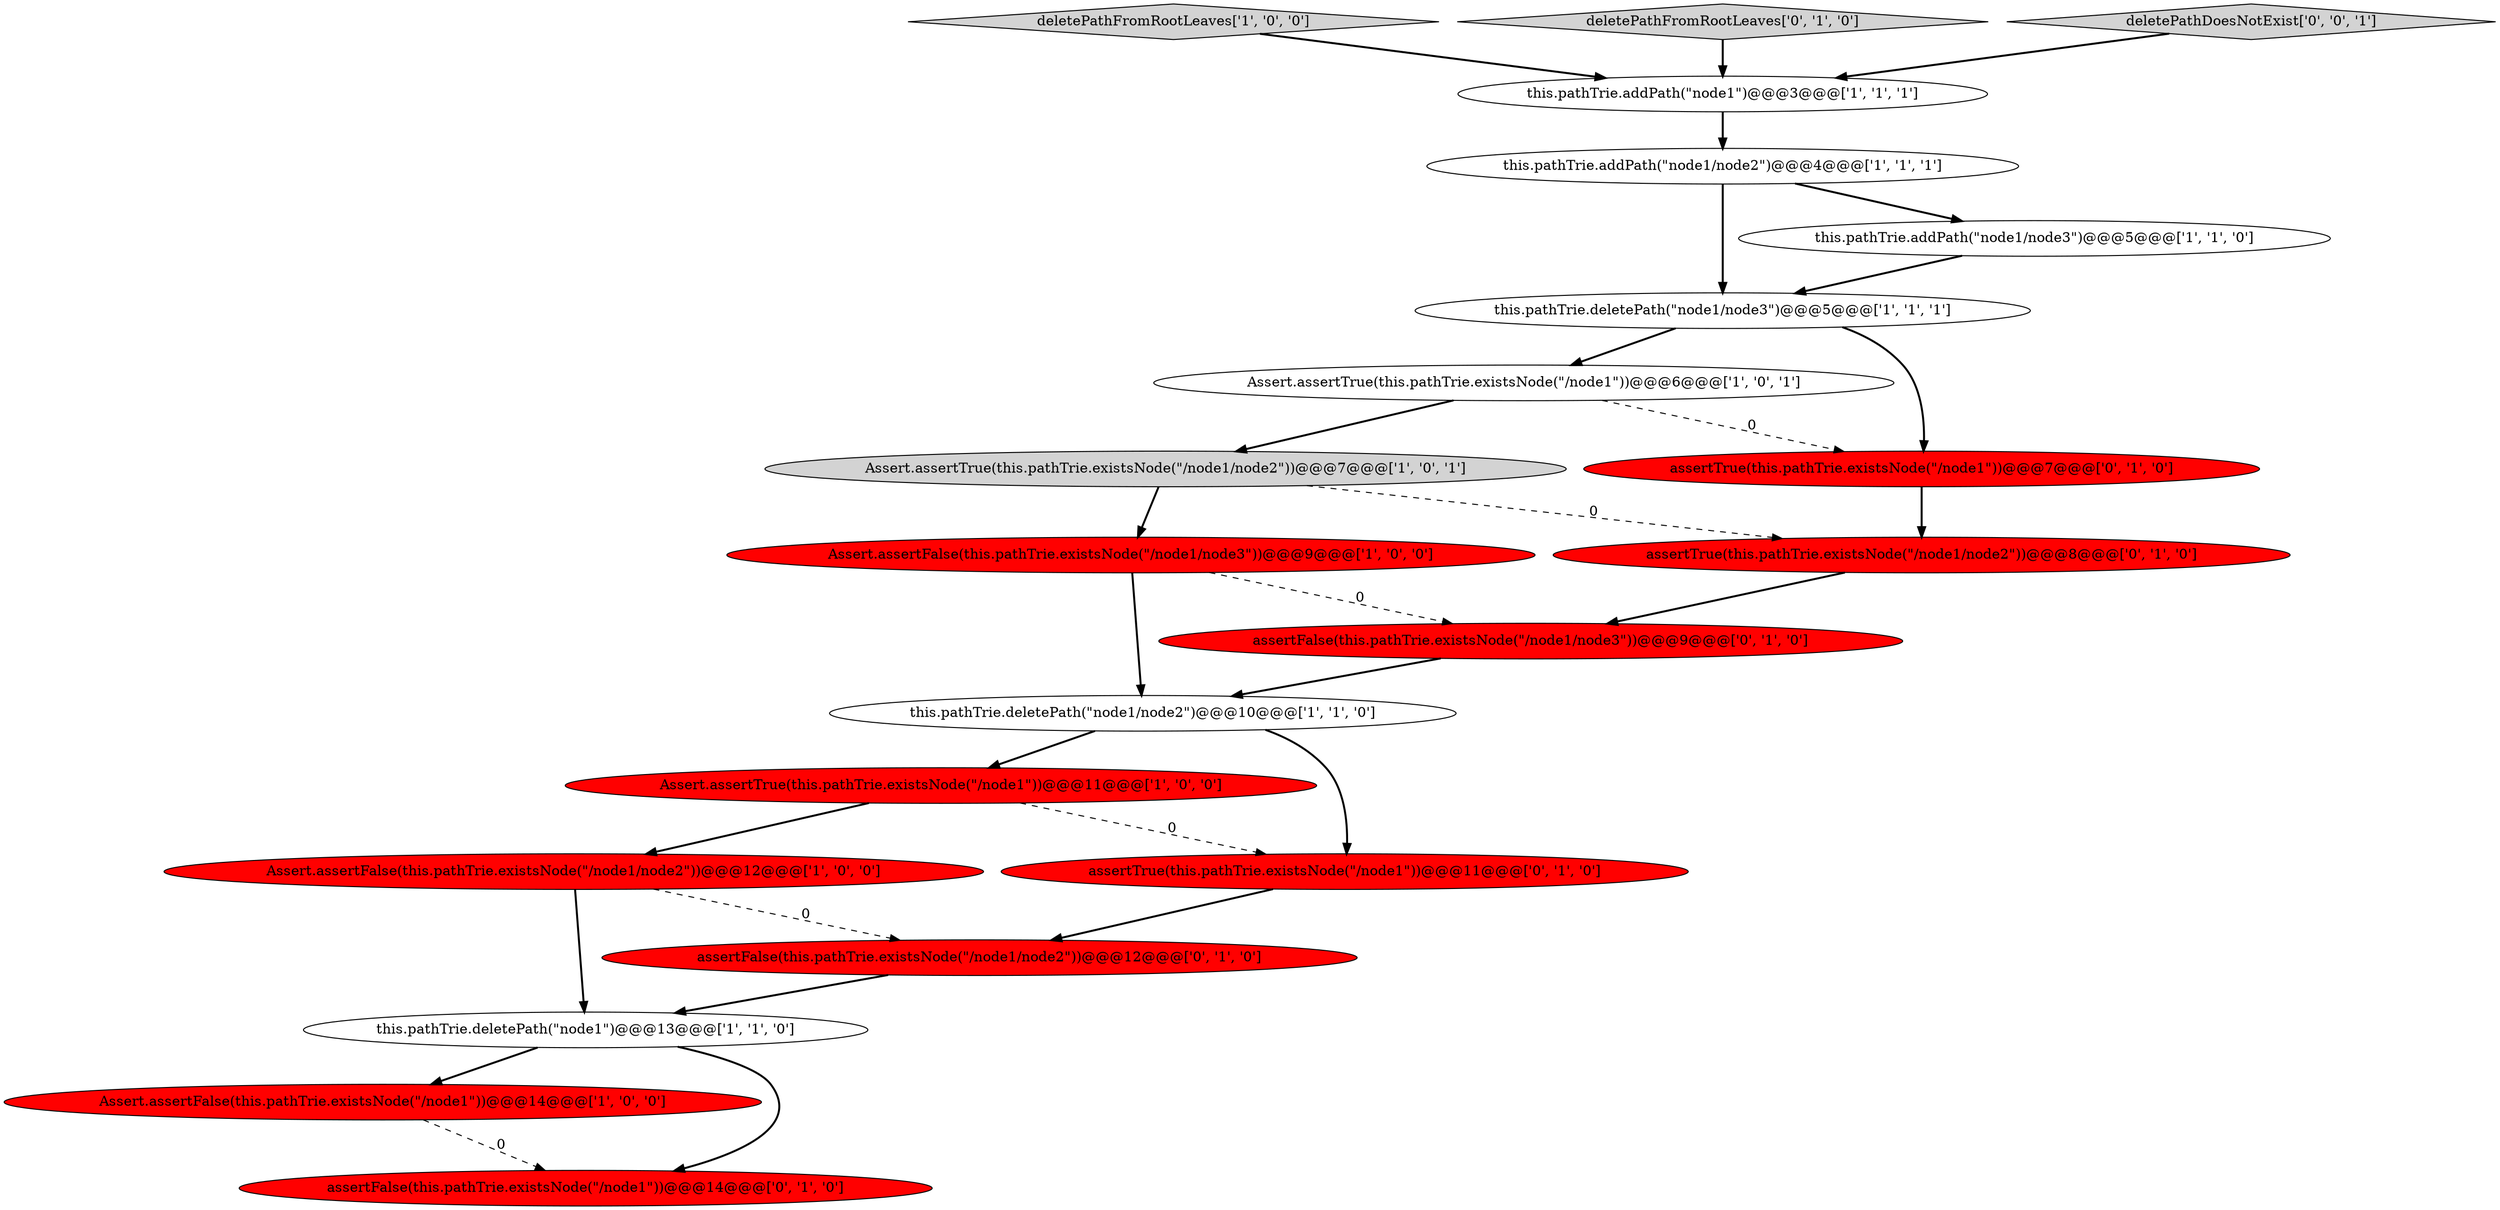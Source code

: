 digraph {
12 [style = filled, label = "this.pathTrie.addPath(\"node1/node2\")@@@4@@@['1', '1', '1']", fillcolor = white, shape = ellipse image = "AAA0AAABBB1BBB"];
9 [style = filled, label = "deletePathFromRootLeaves['1', '0', '0']", fillcolor = lightgray, shape = diamond image = "AAA0AAABBB1BBB"];
18 [style = filled, label = "assertTrue(this.pathTrie.existsNode(\"/node1/node2\"))@@@8@@@['0', '1', '0']", fillcolor = red, shape = ellipse image = "AAA1AAABBB2BBB"];
15 [style = filled, label = "assertFalse(this.pathTrie.existsNode(\"/node1/node3\"))@@@9@@@['0', '1', '0']", fillcolor = red, shape = ellipse image = "AAA1AAABBB2BBB"];
1 [style = filled, label = "Assert.assertFalse(this.pathTrie.existsNode(\"/node1/node2\"))@@@12@@@['1', '0', '0']", fillcolor = red, shape = ellipse image = "AAA1AAABBB1BBB"];
5 [style = filled, label = "Assert.assertFalse(this.pathTrie.existsNode(\"/node1\"))@@@14@@@['1', '0', '0']", fillcolor = red, shape = ellipse image = "AAA1AAABBB1BBB"];
17 [style = filled, label = "deletePathFromRootLeaves['0', '1', '0']", fillcolor = lightgray, shape = diamond image = "AAA0AAABBB2BBB"];
16 [style = filled, label = "assertFalse(this.pathTrie.existsNode(\"/node1\"))@@@14@@@['0', '1', '0']", fillcolor = red, shape = ellipse image = "AAA1AAABBB2BBB"];
14 [style = filled, label = "assertFalse(this.pathTrie.existsNode(\"/node1/node2\"))@@@12@@@['0', '1', '0']", fillcolor = red, shape = ellipse image = "AAA1AAABBB2BBB"];
2 [style = filled, label = "Assert.assertTrue(this.pathTrie.existsNode(\"/node1\"))@@@11@@@['1', '0', '0']", fillcolor = red, shape = ellipse image = "AAA1AAABBB1BBB"];
6 [style = filled, label = "Assert.assertTrue(this.pathTrie.existsNode(\"/node1/node2\"))@@@7@@@['1', '0', '1']", fillcolor = lightgray, shape = ellipse image = "AAA0AAABBB1BBB"];
20 [style = filled, label = "deletePathDoesNotExist['0', '0', '1']", fillcolor = lightgray, shape = diamond image = "AAA0AAABBB3BBB"];
10 [style = filled, label = "this.pathTrie.deletePath(\"node1/node3\")@@@5@@@['1', '1', '1']", fillcolor = white, shape = ellipse image = "AAA0AAABBB1BBB"];
8 [style = filled, label = "this.pathTrie.deletePath(\"node1\")@@@13@@@['1', '1', '0']", fillcolor = white, shape = ellipse image = "AAA0AAABBB1BBB"];
0 [style = filled, label = "this.pathTrie.addPath(\"node1/node3\")@@@5@@@['1', '1', '0']", fillcolor = white, shape = ellipse image = "AAA0AAABBB1BBB"];
11 [style = filled, label = "this.pathTrie.addPath(\"node1\")@@@3@@@['1', '1', '1']", fillcolor = white, shape = ellipse image = "AAA0AAABBB1BBB"];
4 [style = filled, label = "Assert.assertFalse(this.pathTrie.existsNode(\"/node1/node3\"))@@@9@@@['1', '0', '0']", fillcolor = red, shape = ellipse image = "AAA1AAABBB1BBB"];
3 [style = filled, label = "Assert.assertTrue(this.pathTrie.existsNode(\"/node1\"))@@@6@@@['1', '0', '1']", fillcolor = white, shape = ellipse image = "AAA0AAABBB1BBB"];
7 [style = filled, label = "this.pathTrie.deletePath(\"node1/node2\")@@@10@@@['1', '1', '0']", fillcolor = white, shape = ellipse image = "AAA0AAABBB1BBB"];
19 [style = filled, label = "assertTrue(this.pathTrie.existsNode(\"/node1\"))@@@7@@@['0', '1', '0']", fillcolor = red, shape = ellipse image = "AAA1AAABBB2BBB"];
13 [style = filled, label = "assertTrue(this.pathTrie.existsNode(\"/node1\"))@@@11@@@['0', '1', '0']", fillcolor = red, shape = ellipse image = "AAA1AAABBB2BBB"];
7->13 [style = bold, label=""];
8->16 [style = bold, label=""];
19->18 [style = bold, label=""];
1->8 [style = bold, label=""];
9->11 [style = bold, label=""];
15->7 [style = bold, label=""];
1->14 [style = dashed, label="0"];
2->1 [style = bold, label=""];
10->19 [style = bold, label=""];
18->15 [style = bold, label=""];
3->6 [style = bold, label=""];
10->3 [style = bold, label=""];
11->12 [style = bold, label=""];
12->0 [style = bold, label=""];
4->7 [style = bold, label=""];
3->19 [style = dashed, label="0"];
6->18 [style = dashed, label="0"];
5->16 [style = dashed, label="0"];
6->4 [style = bold, label=""];
0->10 [style = bold, label=""];
12->10 [style = bold, label=""];
8->5 [style = bold, label=""];
7->2 [style = bold, label=""];
4->15 [style = dashed, label="0"];
2->13 [style = dashed, label="0"];
14->8 [style = bold, label=""];
13->14 [style = bold, label=""];
20->11 [style = bold, label=""];
17->11 [style = bold, label=""];
}
